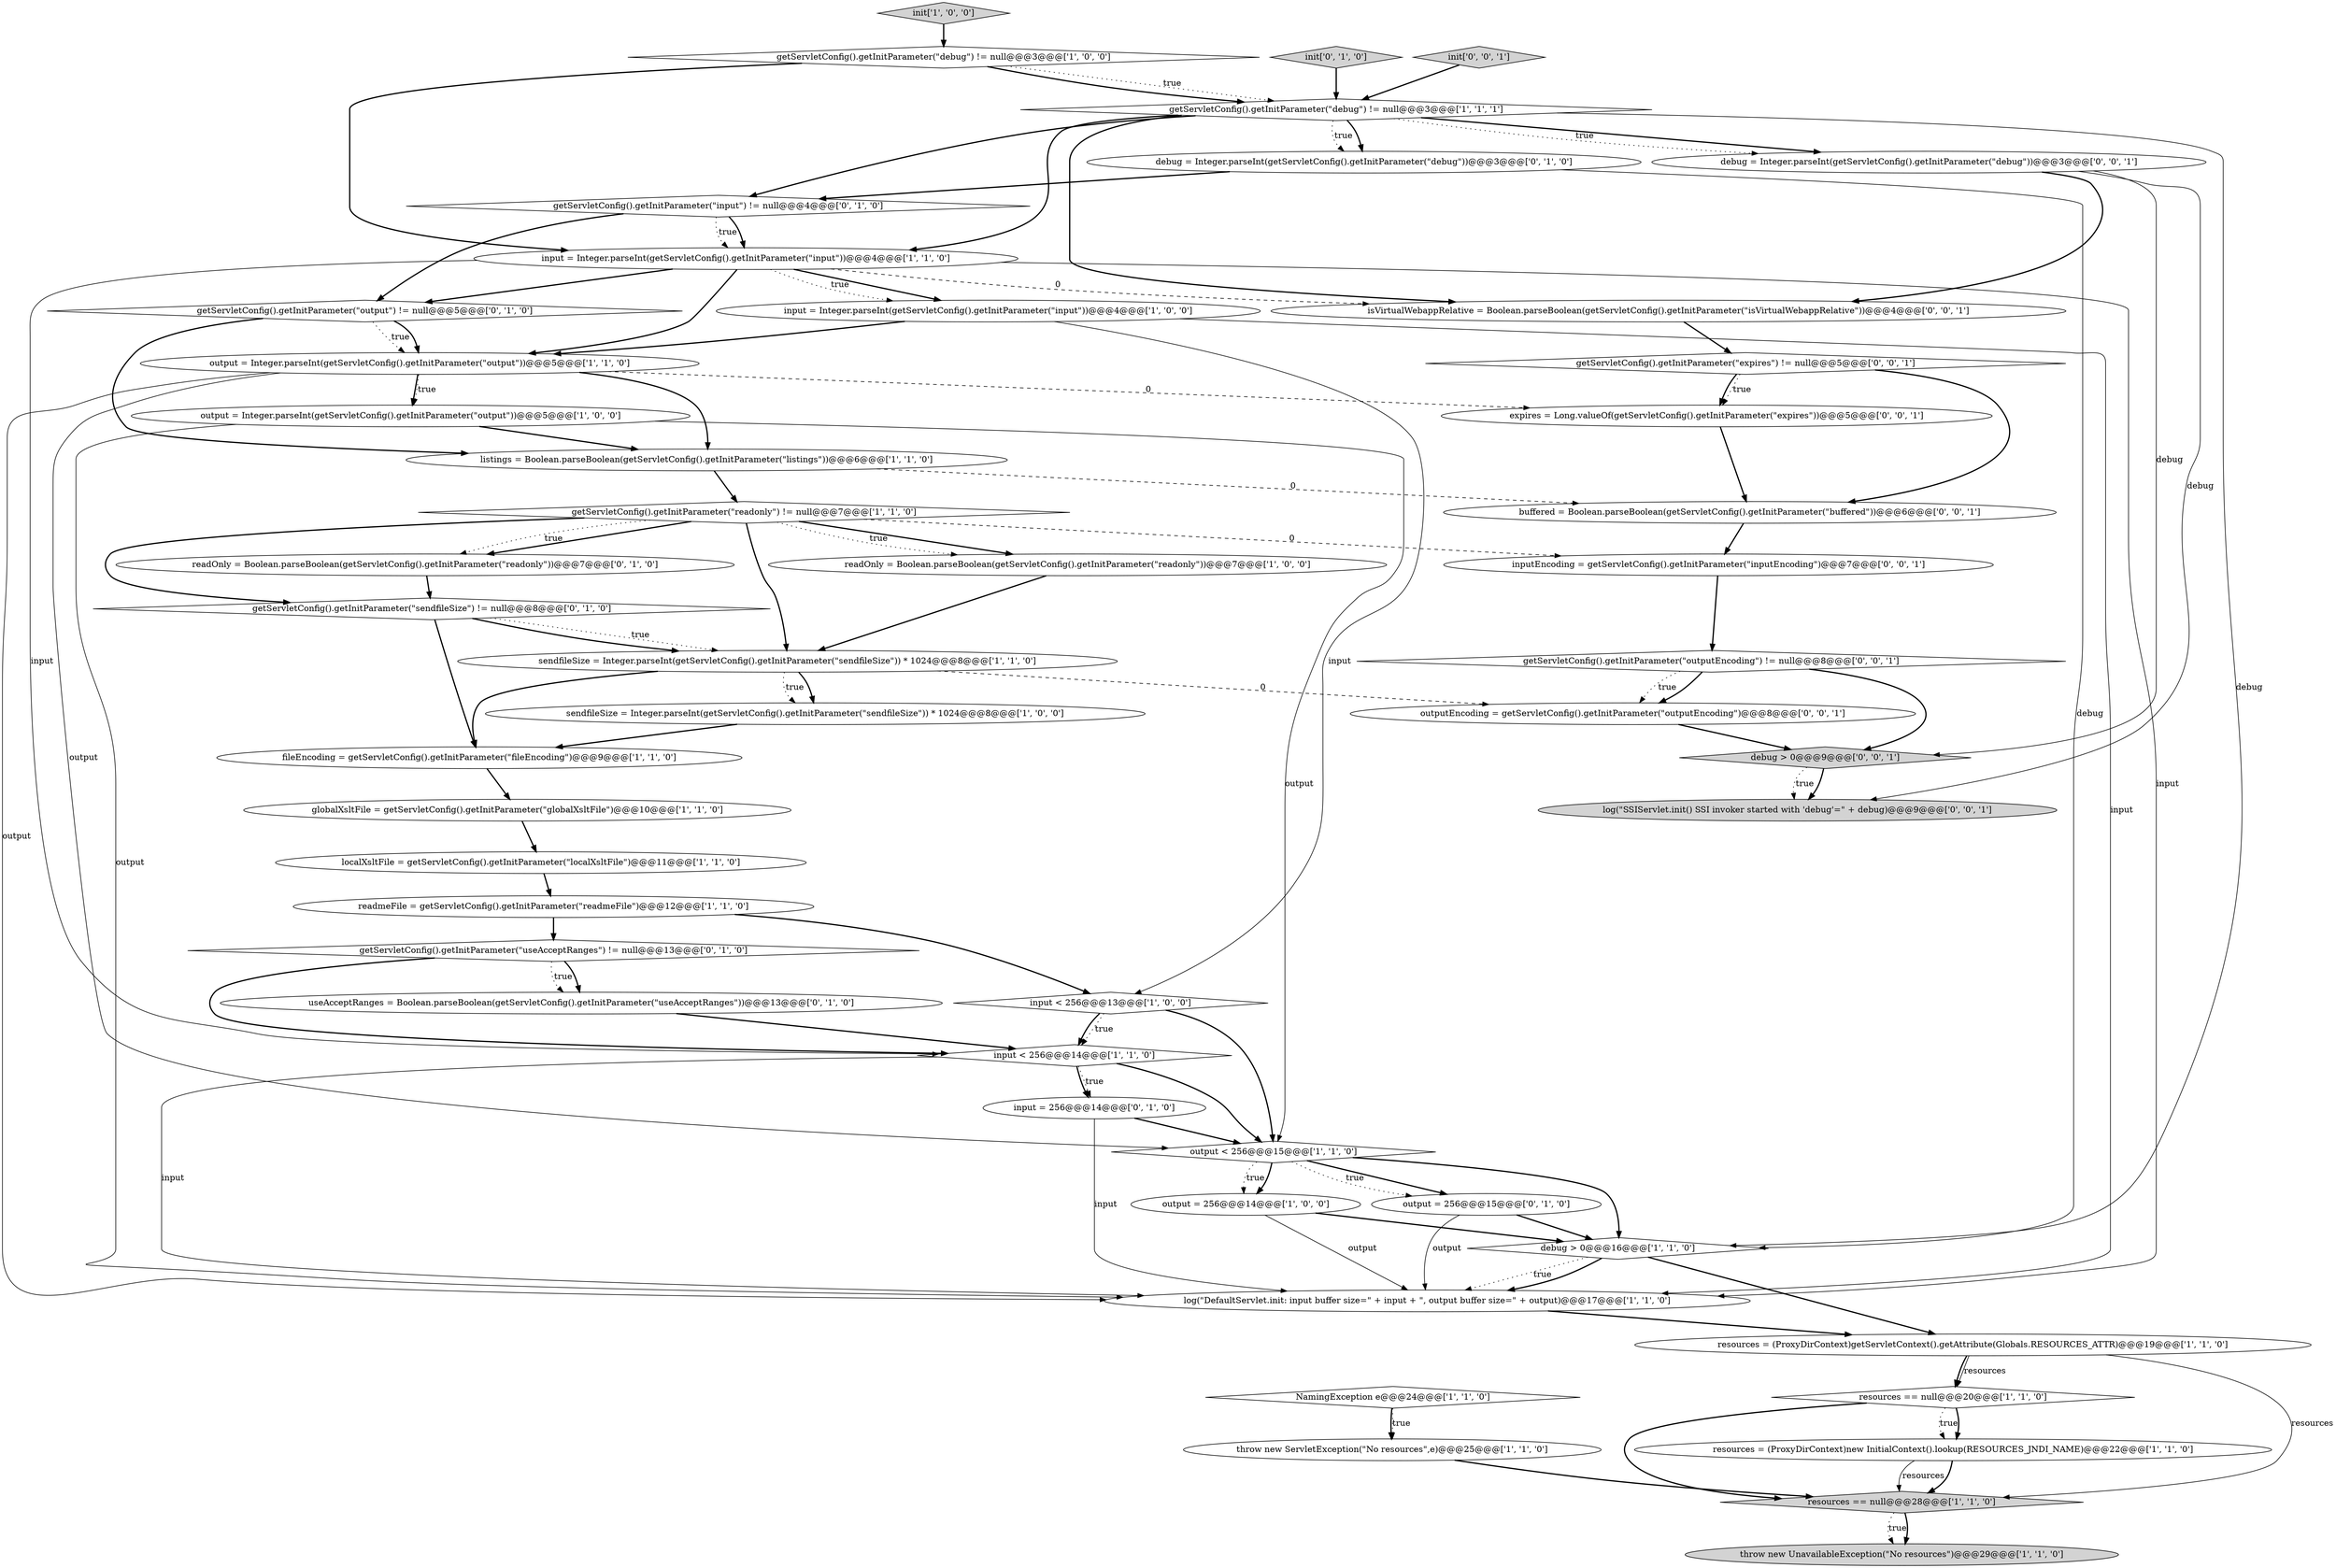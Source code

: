 digraph {
39 [style = filled, label = "debug = Integer.parseInt(getServletConfig().getInitParameter(\"debug\"))@@@3@@@['0', '0', '1']", fillcolor = white, shape = ellipse image = "AAA0AAABBB3BBB"];
0 [style = filled, label = "getServletConfig().getInitParameter(\"debug\") != null@@@3@@@['1', '0', '0']", fillcolor = white, shape = diamond image = "AAA0AAABBB1BBB"];
44 [style = filled, label = "debug > 0@@@9@@@['0', '0', '1']", fillcolor = lightgray, shape = diamond image = "AAA0AAABBB3BBB"];
28 [style = filled, label = "localXsltFile = getServletConfig().getInitParameter(\"localXsltFile\")@@@11@@@['1', '1', '0']", fillcolor = white, shape = ellipse image = "AAA0AAABBB1BBB"];
41 [style = filled, label = "log(\"SSIServlet.init() SSI invoker started with 'debug'=\" + debug)@@@9@@@['0', '0', '1']", fillcolor = lightgray, shape = ellipse image = "AAA0AAABBB3BBB"];
48 [style = filled, label = "outputEncoding = getServletConfig().getInitParameter(\"outputEncoding\")@@@8@@@['0', '0', '1']", fillcolor = white, shape = ellipse image = "AAA0AAABBB3BBB"];
35 [style = filled, label = "debug = Integer.parseInt(getServletConfig().getInitParameter(\"debug\"))@@@3@@@['0', '1', '0']", fillcolor = white, shape = ellipse image = "AAA0AAABBB2BBB"];
42 [style = filled, label = "isVirtualWebappRelative = Boolean.parseBoolean(getServletConfig().getInitParameter(\"isVirtualWebappRelative\"))@@@4@@@['0', '0', '1']", fillcolor = white, shape = ellipse image = "AAA0AAABBB3BBB"];
10 [style = filled, label = "output < 256@@@15@@@['1', '1', '0']", fillcolor = white, shape = diamond image = "AAA0AAABBB1BBB"];
25 [style = filled, label = "init['1', '0', '0']", fillcolor = lightgray, shape = diamond image = "AAA0AAABBB1BBB"];
8 [style = filled, label = "input = Integer.parseInt(getServletConfig().getInitParameter(\"input\"))@@@4@@@['1', '0', '0']", fillcolor = white, shape = ellipse image = "AAA0AAABBB1BBB"];
32 [style = filled, label = "getServletConfig().getInitParameter(\"input\") != null@@@4@@@['0', '1', '0']", fillcolor = white, shape = diamond image = "AAA0AAABBB2BBB"];
11 [style = filled, label = "input = Integer.parseInt(getServletConfig().getInitParameter(\"input\"))@@@4@@@['1', '1', '0']", fillcolor = white, shape = ellipse image = "AAA0AAABBB1BBB"];
20 [style = filled, label = "readOnly = Boolean.parseBoolean(getServletConfig().getInitParameter(\"readonly\"))@@@7@@@['1', '0', '0']", fillcolor = white, shape = ellipse image = "AAA0AAABBB1BBB"];
24 [style = filled, label = "input < 256@@@14@@@['1', '1', '0']", fillcolor = white, shape = diamond image = "AAA0AAABBB1BBB"];
9 [style = filled, label = "input < 256@@@13@@@['1', '0', '0']", fillcolor = white, shape = diamond image = "AAA0AAABBB1BBB"];
37 [style = filled, label = "init['0', '1', '0']", fillcolor = lightgray, shape = diamond image = "AAA0AAABBB2BBB"];
46 [style = filled, label = "init['0', '0', '1']", fillcolor = lightgray, shape = diamond image = "AAA0AAABBB3BBB"];
2 [style = filled, label = "resources == null@@@20@@@['1', '1', '0']", fillcolor = white, shape = diamond image = "AAA0AAABBB1BBB"];
27 [style = filled, label = "getServletConfig().getInitParameter(\"readonly\") != null@@@7@@@['1', '1', '0']", fillcolor = white, shape = diamond image = "AAA0AAABBB1BBB"];
7 [style = filled, label = "throw new ServletException(\"No resources\",e)@@@25@@@['1', '1', '0']", fillcolor = white, shape = ellipse image = "AAA0AAABBB1BBB"];
21 [style = filled, label = "globalXsltFile = getServletConfig().getInitParameter(\"globalXsltFile\")@@@10@@@['1', '1', '0']", fillcolor = white, shape = ellipse image = "AAA0AAABBB1BBB"];
36 [style = filled, label = "getServletConfig().getInitParameter(\"output\") != null@@@5@@@['0', '1', '0']", fillcolor = white, shape = diamond image = "AAA0AAABBB2BBB"];
14 [style = filled, label = "debug > 0@@@16@@@['1', '1', '0']", fillcolor = white, shape = diamond image = "AAA0AAABBB1BBB"];
15 [style = filled, label = "resources == null@@@28@@@['1', '1', '0']", fillcolor = lightgray, shape = diamond image = "AAA0AAABBB1BBB"];
17 [style = filled, label = "readmeFile = getServletConfig().getInitParameter(\"readmeFile\")@@@12@@@['1', '1', '0']", fillcolor = white, shape = ellipse image = "AAA0AAABBB1BBB"];
34 [style = filled, label = "readOnly = Boolean.parseBoolean(getServletConfig().getInitParameter(\"readonly\"))@@@7@@@['0', '1', '0']", fillcolor = white, shape = ellipse image = "AAA0AAABBB2BBB"];
38 [style = filled, label = "useAcceptRanges = Boolean.parseBoolean(getServletConfig().getInitParameter(\"useAcceptRanges\"))@@@13@@@['0', '1', '0']", fillcolor = white, shape = ellipse image = "AAA1AAABBB2BBB"];
40 [style = filled, label = "inputEncoding = getServletConfig().getInitParameter(\"inputEncoding\")@@@7@@@['0', '0', '1']", fillcolor = white, shape = ellipse image = "AAA0AAABBB3BBB"];
22 [style = filled, label = "log(\"DefaultServlet.init: input buffer size=\" + input + \", output buffer size=\" + output)@@@17@@@['1', '1', '0']", fillcolor = white, shape = ellipse image = "AAA0AAABBB1BBB"];
19 [style = filled, label = "resources = (ProxyDirContext)new InitialContext().lookup(RESOURCES_JNDI_NAME)@@@22@@@['1', '1', '0']", fillcolor = white, shape = ellipse image = "AAA0AAABBB1BBB"];
13 [style = filled, label = "output = Integer.parseInt(getServletConfig().getInitParameter(\"output\"))@@@5@@@['1', '1', '0']", fillcolor = white, shape = ellipse image = "AAA0AAABBB1BBB"];
18 [style = filled, label = "throw new UnavailableException(\"No resources\")@@@29@@@['1', '1', '0']", fillcolor = lightgray, shape = ellipse image = "AAA0AAABBB1BBB"];
6 [style = filled, label = "output = 256@@@14@@@['1', '0', '0']", fillcolor = white, shape = ellipse image = "AAA0AAABBB1BBB"];
45 [style = filled, label = "getServletConfig().getInitParameter(\"expires\") != null@@@5@@@['0', '0', '1']", fillcolor = white, shape = diamond image = "AAA0AAABBB3BBB"];
4 [style = filled, label = "NamingException e@@@24@@@['1', '1', '0']", fillcolor = white, shape = diamond image = "AAA0AAABBB1BBB"];
23 [style = filled, label = "resources = (ProxyDirContext)getServletContext().getAttribute(Globals.RESOURCES_ATTR)@@@19@@@['1', '1', '0']", fillcolor = white, shape = ellipse image = "AAA0AAABBB1BBB"];
26 [style = filled, label = "sendfileSize = Integer.parseInt(getServletConfig().getInitParameter(\"sendfileSize\")) * 1024@@@8@@@['1', '1', '0']", fillcolor = white, shape = ellipse image = "AAA0AAABBB1BBB"];
16 [style = filled, label = "getServletConfig().getInitParameter(\"debug\") != null@@@3@@@['1', '1', '1']", fillcolor = white, shape = diamond image = "AAA0AAABBB1BBB"];
43 [style = filled, label = "getServletConfig().getInitParameter(\"outputEncoding\") != null@@@8@@@['0', '0', '1']", fillcolor = white, shape = diamond image = "AAA0AAABBB3BBB"];
31 [style = filled, label = "input = 256@@@14@@@['0', '1', '0']", fillcolor = white, shape = ellipse image = "AAA0AAABBB2BBB"];
47 [style = filled, label = "expires = Long.valueOf(getServletConfig().getInitParameter(\"expires\"))@@@5@@@['0', '0', '1']", fillcolor = white, shape = ellipse image = "AAA0AAABBB3BBB"];
5 [style = filled, label = "output = Integer.parseInt(getServletConfig().getInitParameter(\"output\"))@@@5@@@['1', '0', '0']", fillcolor = white, shape = ellipse image = "AAA0AAABBB1BBB"];
29 [style = filled, label = "getServletConfig().getInitParameter(\"sendfileSize\") != null@@@8@@@['0', '1', '0']", fillcolor = white, shape = diamond image = "AAA0AAABBB2BBB"];
1 [style = filled, label = "listings = Boolean.parseBoolean(getServletConfig().getInitParameter(\"listings\"))@@@6@@@['1', '1', '0']", fillcolor = white, shape = ellipse image = "AAA0AAABBB1BBB"];
33 [style = filled, label = "getServletConfig().getInitParameter(\"useAcceptRanges\") != null@@@13@@@['0', '1', '0']", fillcolor = white, shape = diamond image = "AAA0AAABBB2BBB"];
49 [style = filled, label = "buffered = Boolean.parseBoolean(getServletConfig().getInitParameter(\"buffered\"))@@@6@@@['0', '0', '1']", fillcolor = white, shape = ellipse image = "AAA0AAABBB3BBB"];
3 [style = filled, label = "sendfileSize = Integer.parseInt(getServletConfig().getInitParameter(\"sendfileSize\")) * 1024@@@8@@@['1', '0', '0']", fillcolor = white, shape = ellipse image = "AAA0AAABBB1BBB"];
30 [style = filled, label = "output = 256@@@15@@@['0', '1', '0']", fillcolor = white, shape = ellipse image = "AAA0AAABBB2BBB"];
12 [style = filled, label = "fileEncoding = getServletConfig().getInitParameter(\"fileEncoding\")@@@9@@@['1', '1', '0']", fillcolor = white, shape = ellipse image = "AAA0AAABBB1BBB"];
23->2 [style = bold, label=""];
23->2 [style = solid, label="resources"];
8->9 [style = solid, label="input"];
43->48 [style = bold, label=""];
11->24 [style = solid, label="input"];
10->30 [style = bold, label=""];
11->22 [style = solid, label="input"];
4->7 [style = dotted, label="true"];
5->1 [style = bold, label=""];
6->22 [style = solid, label="output"];
13->47 [style = dashed, label="0"];
15->18 [style = dotted, label="true"];
13->22 [style = solid, label="output"];
39->42 [style = bold, label=""];
27->40 [style = dashed, label="0"];
11->42 [style = dashed, label="0"];
24->10 [style = bold, label=""];
35->32 [style = bold, label=""];
32->11 [style = dotted, label="true"];
1->49 [style = dashed, label="0"];
44->41 [style = bold, label=""];
39->44 [style = solid, label="debug"];
11->36 [style = bold, label=""];
13->1 [style = bold, label=""];
10->6 [style = dotted, label="true"];
29->12 [style = bold, label=""];
31->22 [style = solid, label="input"];
30->22 [style = solid, label="output"];
34->29 [style = bold, label=""];
27->34 [style = bold, label=""];
45->47 [style = dotted, label="true"];
16->35 [style = bold, label=""];
33->24 [style = bold, label=""];
43->44 [style = bold, label=""];
2->19 [style = dotted, label="true"];
13->10 [style = solid, label="output"];
37->16 [style = bold, label=""];
5->22 [style = solid, label="output"];
0->16 [style = dotted, label="true"];
16->39 [style = bold, label=""];
39->41 [style = solid, label="debug"];
16->35 [style = dotted, label="true"];
33->38 [style = dotted, label="true"];
43->48 [style = dotted, label="true"];
9->24 [style = dotted, label="true"];
32->11 [style = bold, label=""];
48->44 [style = bold, label=""];
26->48 [style = dashed, label="0"];
0->11 [style = bold, label=""];
27->20 [style = bold, label=""];
38->24 [style = bold, label=""];
46->16 [style = bold, label=""];
9->24 [style = bold, label=""];
6->14 [style = bold, label=""];
27->26 [style = bold, label=""];
17->9 [style = bold, label=""];
11->13 [style = bold, label=""];
14->23 [style = bold, label=""];
14->22 [style = dotted, label="true"];
26->12 [style = bold, label=""];
26->3 [style = bold, label=""];
30->14 [style = bold, label=""];
10->14 [style = bold, label=""];
35->14 [style = solid, label="debug"];
13->5 [style = bold, label=""];
17->33 [style = bold, label=""];
16->32 [style = bold, label=""];
9->10 [style = bold, label=""];
28->17 [style = bold, label=""];
14->22 [style = bold, label=""];
8->22 [style = solid, label="input"];
23->15 [style = solid, label="resources"];
4->7 [style = bold, label=""];
10->6 [style = bold, label=""];
47->49 [style = bold, label=""];
15->18 [style = bold, label=""];
36->13 [style = dotted, label="true"];
40->43 [style = bold, label=""];
19->15 [style = solid, label="resources"];
1->27 [style = bold, label=""];
26->3 [style = dotted, label="true"];
29->26 [style = dotted, label="true"];
16->42 [style = bold, label=""];
16->39 [style = dotted, label="true"];
44->41 [style = dotted, label="true"];
2->19 [style = bold, label=""];
24->31 [style = bold, label=""];
3->12 [style = bold, label=""];
11->8 [style = bold, label=""];
8->13 [style = bold, label=""];
33->38 [style = bold, label=""];
25->0 [style = bold, label=""];
7->15 [style = bold, label=""];
49->40 [style = bold, label=""];
16->11 [style = bold, label=""];
27->20 [style = dotted, label="true"];
42->45 [style = bold, label=""];
31->10 [style = bold, label=""];
27->34 [style = dotted, label="true"];
5->10 [style = solid, label="output"];
12->21 [style = bold, label=""];
19->15 [style = bold, label=""];
45->47 [style = bold, label=""];
24->31 [style = dotted, label="true"];
10->30 [style = dotted, label="true"];
45->49 [style = bold, label=""];
27->29 [style = bold, label=""];
32->36 [style = bold, label=""];
11->8 [style = dotted, label="true"];
36->13 [style = bold, label=""];
36->1 [style = bold, label=""];
16->14 [style = solid, label="debug"];
24->22 [style = solid, label="input"];
13->5 [style = dotted, label="true"];
22->23 [style = bold, label=""];
20->26 [style = bold, label=""];
2->15 [style = bold, label=""];
21->28 [style = bold, label=""];
29->26 [style = bold, label=""];
0->16 [style = bold, label=""];
}
